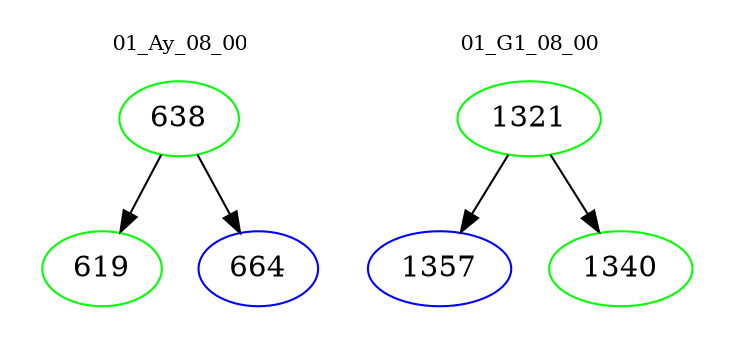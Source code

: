 digraph{
subgraph cluster_0 {
color = white
label = "01_Ay_08_00";
fontsize=10;
T0_638 [label="638", color="green"]
T0_638 -> T0_619 [color="black"]
T0_619 [label="619", color="green"]
T0_638 -> T0_664 [color="black"]
T0_664 [label="664", color="blue"]
}
subgraph cluster_1 {
color = white
label = "01_G1_08_00";
fontsize=10;
T1_1321 [label="1321", color="green"]
T1_1321 -> T1_1357 [color="black"]
T1_1357 [label="1357", color="blue"]
T1_1321 -> T1_1340 [color="black"]
T1_1340 [label="1340", color="green"]
}
}
